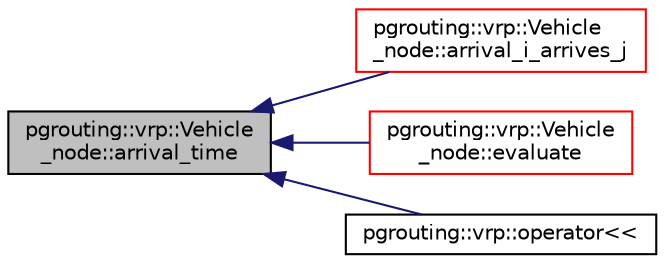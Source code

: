 digraph "pgrouting::vrp::Vehicle_node::arrival_time"
{
  edge [fontname="Helvetica",fontsize="10",labelfontname="Helvetica",labelfontsize="10"];
  node [fontname="Helvetica",fontsize="10",shape=record];
  rankdir="LR";
  Node66 [label="pgrouting::vrp::Vehicle\l_node::arrival_time",height=0.2,width=0.4,color="black", fillcolor="grey75", style="filled", fontcolor="black"];
  Node66 -> Node67 [dir="back",color="midnightblue",fontsize="10",style="solid",fontname="Helvetica"];
  Node67 [label="pgrouting::vrp::Vehicle\l_node::arrival_i_arrives_j",height=0.2,width=0.4,color="red", fillcolor="white", style="filled",URL="$classpgrouting_1_1vrp_1_1Vehicle__node.html#a810f8e5e0deea10816247439a890a2a1",tooltip="@ { "];
  Node66 -> Node69 [dir="back",color="midnightblue",fontsize="10",style="solid",fontname="Helvetica"];
  Node69 [label="pgrouting::vrp::Vehicle\l_node::evaluate",height=0.2,width=0.4,color="red", fillcolor="white", style="filled",URL="$classpgrouting_1_1vrp_1_1Vehicle__node.html#a0afbf88acfd0da17b5745a7199c3e9ba",tooltip="@ { "];
  Node66 -> Node71 [dir="back",color="midnightblue",fontsize="10",style="solid",fontname="Helvetica"];
  Node71 [label="pgrouting::vrp::operator\<\<",height=0.2,width=0.4,color="black", fillcolor="white", style="filled",URL="$namespacepgrouting_1_1vrp.html#ae1e6219461754c35aa23e53c6dc3e6bb"];
}

